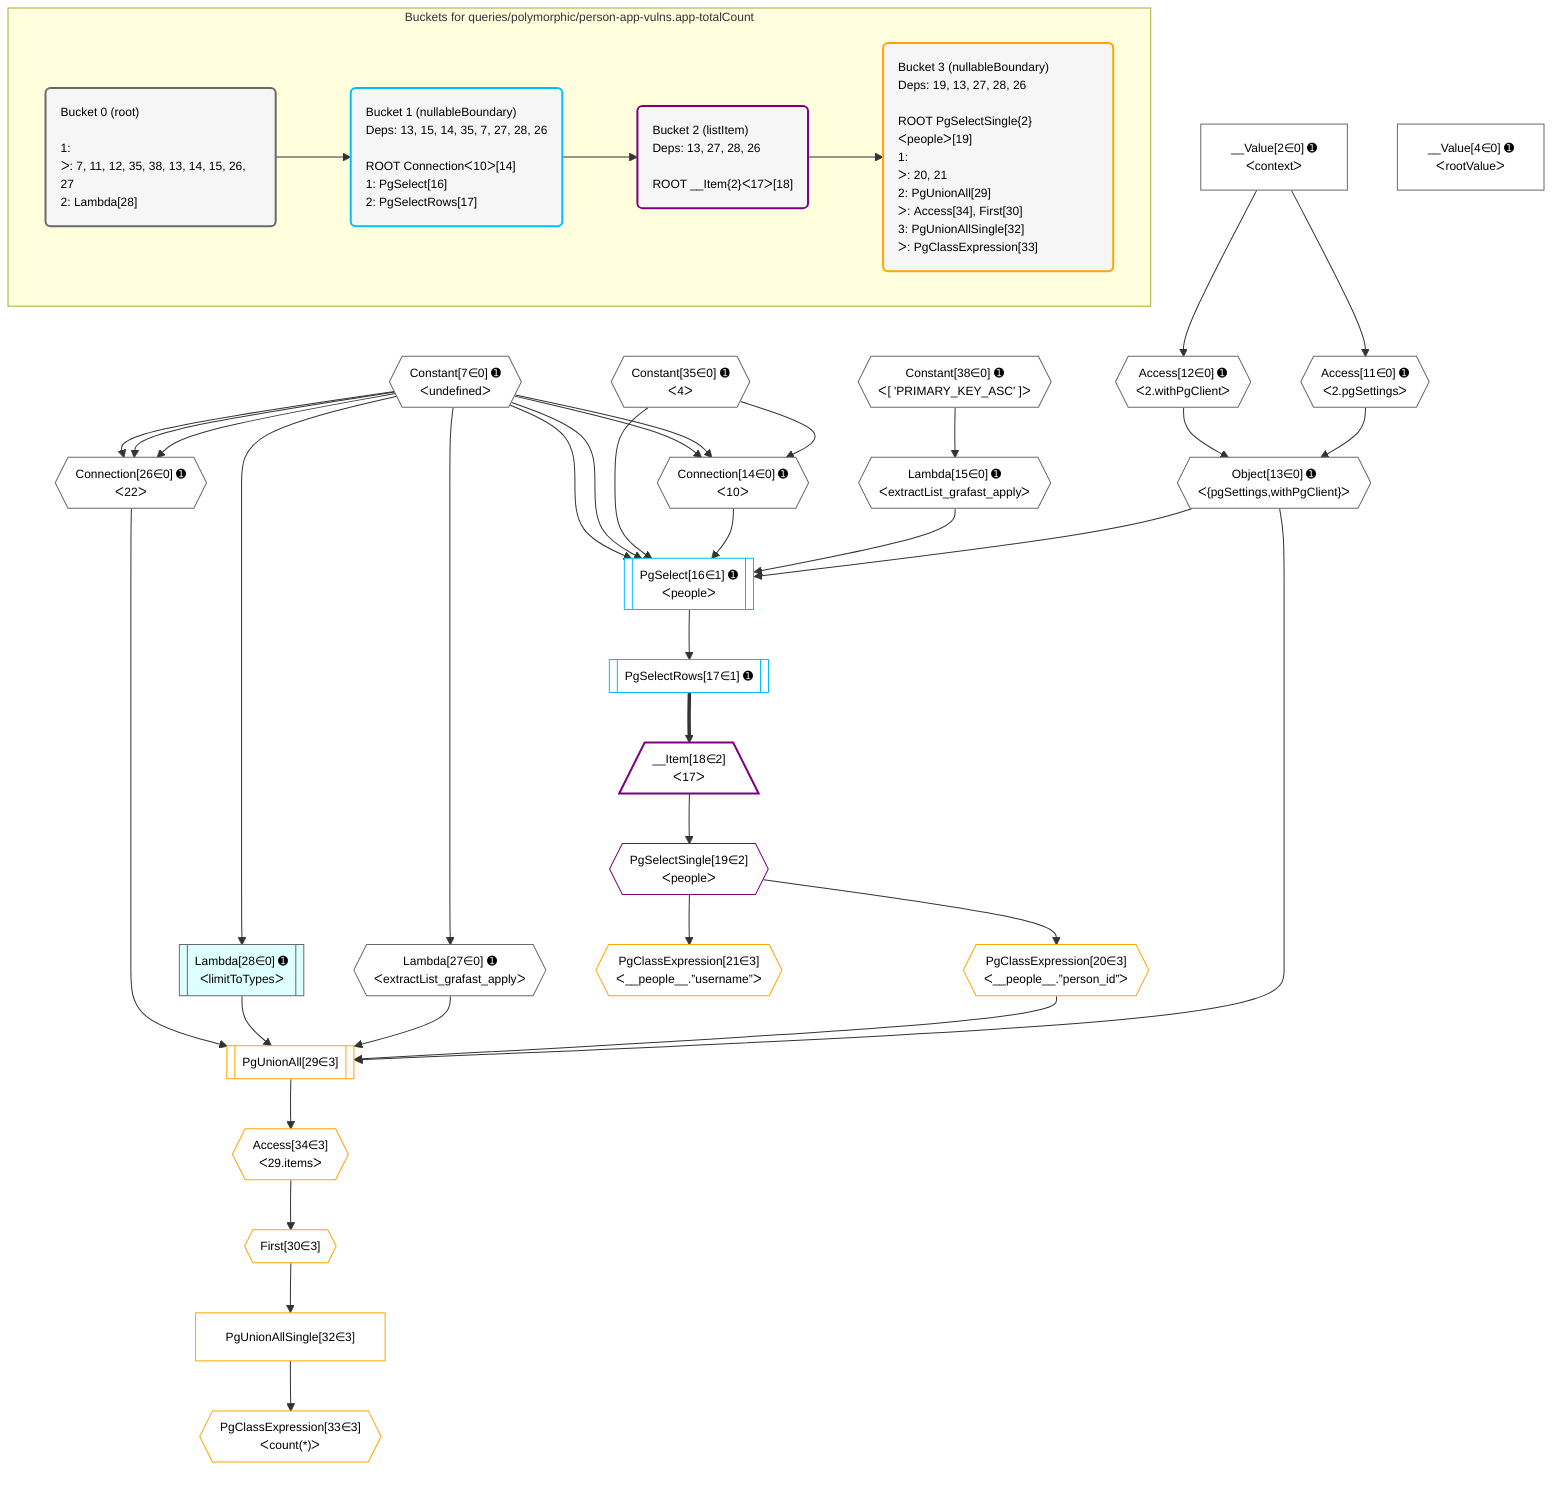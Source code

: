 %%{init: {'themeVariables': { 'fontSize': '12px'}}}%%
graph TD
    classDef path fill:#eee,stroke:#000,color:#000
    classDef plan fill:#fff,stroke-width:1px,color:#000
    classDef itemplan fill:#fff,stroke-width:2px,color:#000
    classDef unbatchedplan fill:#dff,stroke-width:1px,color:#000
    classDef sideeffectplan fill:#fcc,stroke-width:2px,color:#000
    classDef bucket fill:#f6f6f6,color:#000,stroke-width:2px,text-align:left


    %% plan dependencies
    Connection14{{"Connection[14∈0] ➊<br />ᐸ10ᐳ"}}:::plan
    Constant35{{"Constant[35∈0] ➊<br />ᐸ4ᐳ"}}:::plan
    Constant7{{"Constant[7∈0] ➊<br />ᐸundefinedᐳ"}}:::plan
    Constant35 & Constant7 & Constant7 --> Connection14
    Connection26{{"Connection[26∈0] ➊<br />ᐸ22ᐳ"}}:::plan
    Constant7 & Constant7 & Constant7 --> Connection26
    Object13{{"Object[13∈0] ➊<br />ᐸ{pgSettings,withPgClient}ᐳ"}}:::plan
    Access11{{"Access[11∈0] ➊<br />ᐸ2.pgSettingsᐳ"}}:::plan
    Access12{{"Access[12∈0] ➊<br />ᐸ2.withPgClientᐳ"}}:::plan
    Access11 & Access12 --> Object13
    __Value2["__Value[2∈0] ➊<br />ᐸcontextᐳ"]:::plan
    __Value2 --> Access11
    __Value2 --> Access12
    Lambda15{{"Lambda[15∈0] ➊<br />ᐸextractList_grafast_applyᐳ"}}:::plan
    Constant38{{"Constant[38∈0] ➊<br />ᐸ[ 'PRIMARY_KEY_ASC' ]ᐳ"}}:::plan
    Constant38 --> Lambda15
    Lambda27{{"Lambda[27∈0] ➊<br />ᐸextractList_grafast_applyᐳ"}}:::plan
    Constant7 --> Lambda27
    Lambda28[["Lambda[28∈0] ➊<br />ᐸlimitToTypesᐳ"]]:::unbatchedplan
    Constant7 --> Lambda28
    __Value4["__Value[4∈0] ➊<br />ᐸrootValueᐳ"]:::plan
    PgSelect16[["PgSelect[16∈1] ➊<br />ᐸpeopleᐳ"]]:::plan
    Object13 & Lambda15 & Connection14 & Constant35 & Constant7 & Constant7 --> PgSelect16
    PgSelectRows17[["PgSelectRows[17∈1] ➊"]]:::plan
    PgSelect16 --> PgSelectRows17
    __Item18[/"__Item[18∈2]<br />ᐸ17ᐳ"\]:::itemplan
    PgSelectRows17 ==> __Item18
    PgSelectSingle19{{"PgSelectSingle[19∈2]<br />ᐸpeopleᐳ"}}:::plan
    __Item18 --> PgSelectSingle19
    PgUnionAll29[["PgUnionAll[29∈3]"]]:::plan
    PgClassExpression20{{"PgClassExpression[20∈3]<br />ᐸ__people__.”person_id”ᐳ"}}:::plan
    Object13 & PgClassExpression20 & Lambda27 & Lambda28 & Connection26 --> PgUnionAll29
    PgSelectSingle19 --> PgClassExpression20
    PgClassExpression21{{"PgClassExpression[21∈3]<br />ᐸ__people__.”username”ᐳ"}}:::plan
    PgSelectSingle19 --> PgClassExpression21
    First30{{"First[30∈3]"}}:::plan
    Access34{{"Access[34∈3]<br />ᐸ29.itemsᐳ"}}:::plan
    Access34 --> First30
    PgUnionAllSingle32["PgUnionAllSingle[32∈3]"]:::plan
    First30 --> PgUnionAllSingle32
    PgClassExpression33{{"PgClassExpression[33∈3]<br />ᐸcount(*)ᐳ"}}:::plan
    PgUnionAllSingle32 --> PgClassExpression33
    PgUnionAll29 --> Access34

    %% define steps

    subgraph "Buckets for queries/polymorphic/person-app-vulns.app-totalCount"
    Bucket0("Bucket 0 (root)<br /><br />1: <br />ᐳ: 7, 11, 12, 35, 38, 13, 14, 15, 26, 27<br />2: Lambda[28]"):::bucket
    classDef bucket0 stroke:#696969
    class Bucket0,__Value2,__Value4,Constant7,Access11,Access12,Object13,Connection14,Lambda15,Connection26,Lambda27,Lambda28,Constant35,Constant38 bucket0
    Bucket1("Bucket 1 (nullableBoundary)<br />Deps: 13, 15, 14, 35, 7, 27, 28, 26<br /><br />ROOT Connectionᐸ10ᐳ[14]<br />1: PgSelect[16]<br />2: PgSelectRows[17]"):::bucket
    classDef bucket1 stroke:#00bfff
    class Bucket1,PgSelect16,PgSelectRows17 bucket1
    Bucket2("Bucket 2 (listItem)<br />Deps: 13, 27, 28, 26<br /><br />ROOT __Item{2}ᐸ17ᐳ[18]"):::bucket
    classDef bucket2 stroke:#7f007f
    class Bucket2,__Item18,PgSelectSingle19 bucket2
    Bucket3("Bucket 3 (nullableBoundary)<br />Deps: 19, 13, 27, 28, 26<br /><br />ROOT PgSelectSingle{2}ᐸpeopleᐳ[19]<br />1: <br />ᐳ: 20, 21<br />2: PgUnionAll[29]<br />ᐳ: Access[34], First[30]<br />3: PgUnionAllSingle[32]<br />ᐳ: PgClassExpression[33]"):::bucket
    classDef bucket3 stroke:#ffa500
    class Bucket3,PgClassExpression20,PgClassExpression21,PgUnionAll29,First30,PgUnionAllSingle32,PgClassExpression33,Access34 bucket3
    Bucket0 --> Bucket1
    Bucket1 --> Bucket2
    Bucket2 --> Bucket3
    end